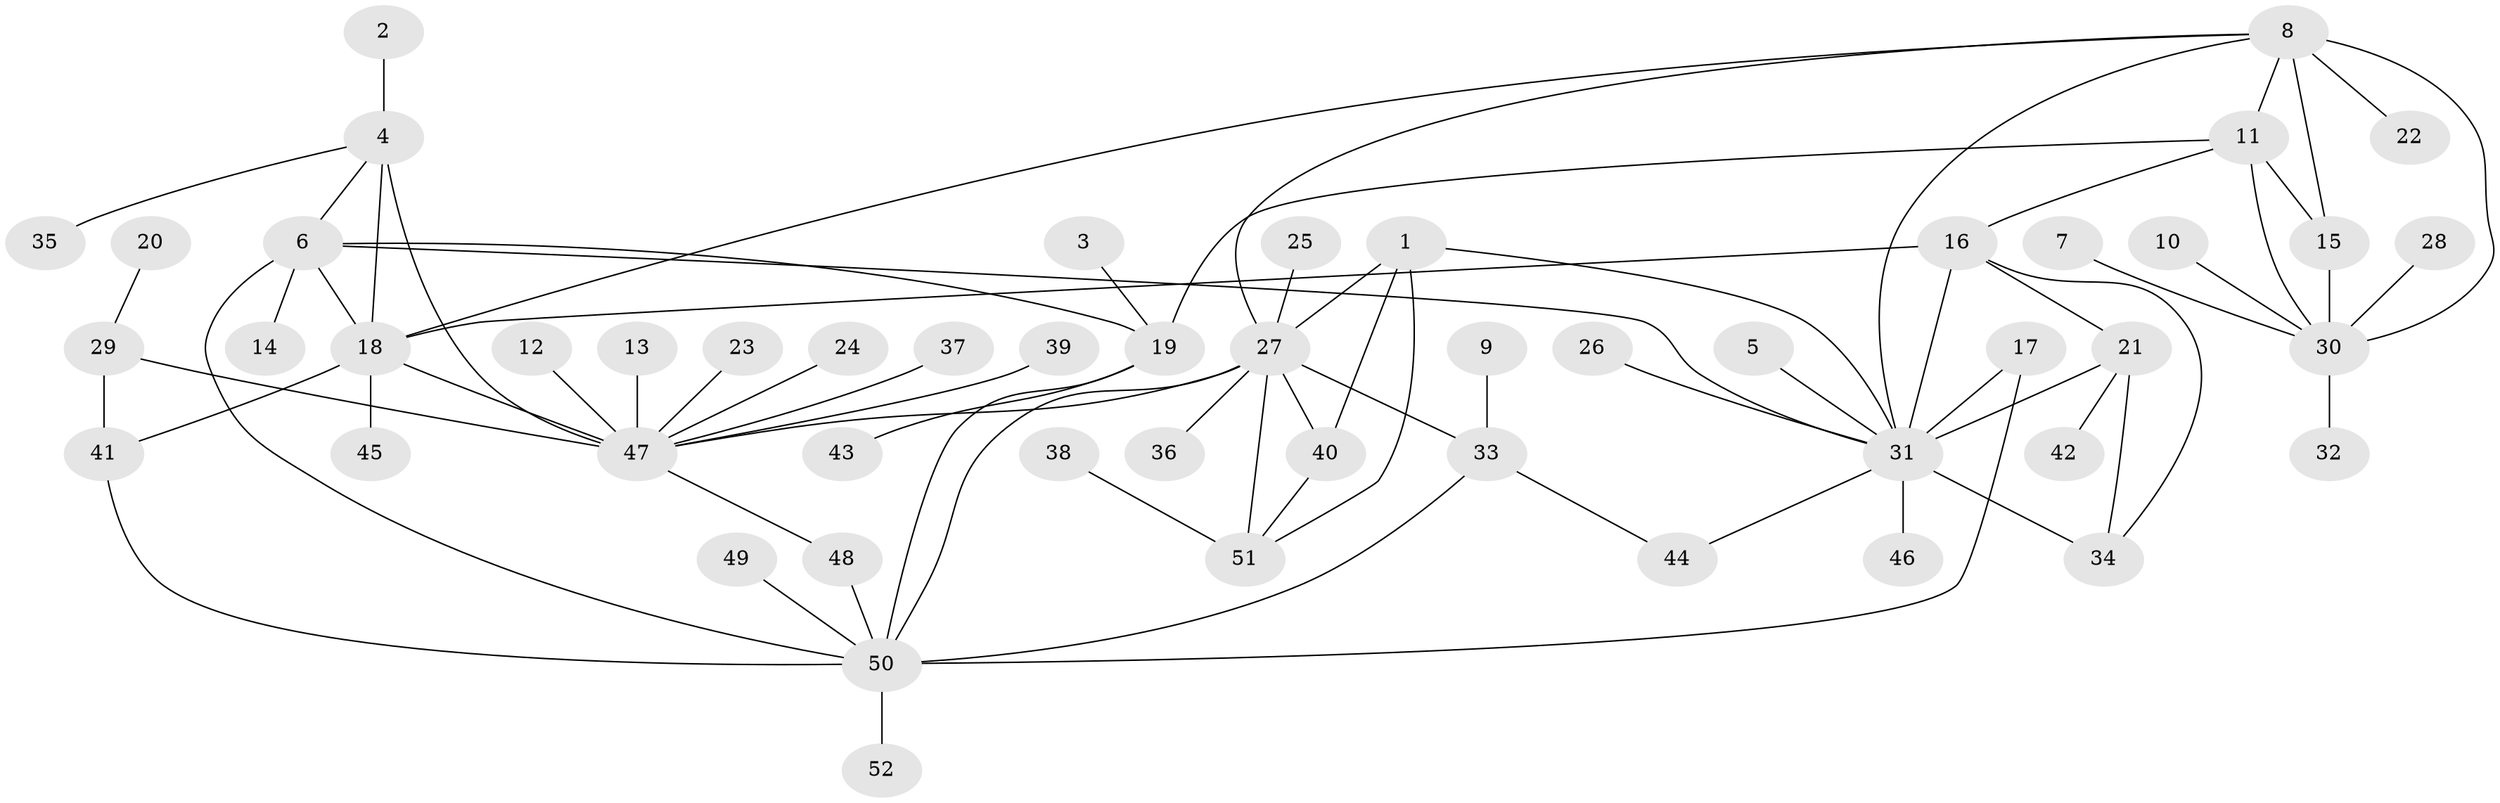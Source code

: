 // original degree distribution, {5: 0.04854368932038835, 14: 0.009708737864077669, 6: 0.038834951456310676, 7: 0.05825242718446602, 8: 0.02912621359223301, 10: 0.019417475728155338, 9: 0.019417475728155338, 4: 0.04854368932038835, 11: 0.009708737864077669, 2: 0.0970873786407767, 1: 0.5728155339805825, 3: 0.04854368932038835}
// Generated by graph-tools (version 1.1) at 2025/50/03/09/25 03:50:38]
// undirected, 52 vertices, 76 edges
graph export_dot {
graph [start="1"]
  node [color=gray90,style=filled];
  1;
  2;
  3;
  4;
  5;
  6;
  7;
  8;
  9;
  10;
  11;
  12;
  13;
  14;
  15;
  16;
  17;
  18;
  19;
  20;
  21;
  22;
  23;
  24;
  25;
  26;
  27;
  28;
  29;
  30;
  31;
  32;
  33;
  34;
  35;
  36;
  37;
  38;
  39;
  40;
  41;
  42;
  43;
  44;
  45;
  46;
  47;
  48;
  49;
  50;
  51;
  52;
  1 -- 27 [weight=2.0];
  1 -- 31 [weight=1.0];
  1 -- 40 [weight=1.0];
  1 -- 51 [weight=1.0];
  2 -- 4 [weight=1.0];
  3 -- 19 [weight=1.0];
  4 -- 6 [weight=1.0];
  4 -- 18 [weight=3.0];
  4 -- 35 [weight=1.0];
  4 -- 47 [weight=1.0];
  5 -- 31 [weight=1.0];
  6 -- 14 [weight=1.0];
  6 -- 18 [weight=1.0];
  6 -- 19 [weight=4.0];
  6 -- 31 [weight=1.0];
  6 -- 50 [weight=2.0];
  7 -- 30 [weight=1.0];
  8 -- 11 [weight=1.0];
  8 -- 15 [weight=2.0];
  8 -- 18 [weight=1.0];
  8 -- 22 [weight=1.0];
  8 -- 27 [weight=1.0];
  8 -- 30 [weight=1.0];
  8 -- 31 [weight=1.0];
  9 -- 33 [weight=1.0];
  10 -- 30 [weight=1.0];
  11 -- 15 [weight=2.0];
  11 -- 16 [weight=1.0];
  11 -- 19 [weight=1.0];
  11 -- 30 [weight=1.0];
  12 -- 47 [weight=1.0];
  13 -- 47 [weight=1.0];
  15 -- 30 [weight=2.0];
  16 -- 18 [weight=1.0];
  16 -- 21 [weight=1.0];
  16 -- 31 [weight=2.0];
  16 -- 34 [weight=1.0];
  17 -- 31 [weight=1.0];
  17 -- 50 [weight=1.0];
  18 -- 41 [weight=1.0];
  18 -- 45 [weight=1.0];
  18 -- 47 [weight=3.0];
  19 -- 43 [weight=1.0];
  19 -- 50 [weight=2.0];
  20 -- 29 [weight=1.0];
  21 -- 31 [weight=2.0];
  21 -- 34 [weight=1.0];
  21 -- 42 [weight=1.0];
  23 -- 47 [weight=1.0];
  24 -- 47 [weight=1.0];
  25 -- 27 [weight=1.0];
  26 -- 31 [weight=1.0];
  27 -- 33 [weight=1.0];
  27 -- 36 [weight=1.0];
  27 -- 40 [weight=2.0];
  27 -- 47 [weight=1.0];
  27 -- 50 [weight=1.0];
  27 -- 51 [weight=2.0];
  28 -- 30 [weight=1.0];
  29 -- 41 [weight=1.0];
  29 -- 47 [weight=1.0];
  30 -- 32 [weight=1.0];
  31 -- 34 [weight=2.0];
  31 -- 44 [weight=1.0];
  31 -- 46 [weight=1.0];
  33 -- 44 [weight=1.0];
  33 -- 50 [weight=1.0];
  37 -- 47 [weight=1.0];
  38 -- 51 [weight=1.0];
  39 -- 47 [weight=1.0];
  40 -- 51 [weight=1.0];
  41 -- 50 [weight=1.0];
  47 -- 48 [weight=1.0];
  48 -- 50 [weight=1.0];
  49 -- 50 [weight=1.0];
  50 -- 52 [weight=1.0];
}
